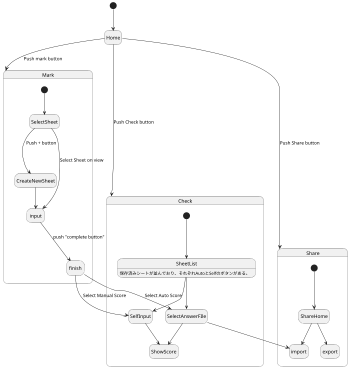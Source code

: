 @startuml
'https://plantuml.com/state-diagram

scale 350 width
hide empty description
[*] --> Home
Home --> Mark : Push mark button
Home --> Share : Push Share button
Home --> Check : Push Check button

state Mark{
[*] --> SelectSheet
SelectSheet -d--> input : Select Sheet on view
SelectSheet --> CreateNewSheet : Push + button
CreateNewSheet -> input



input --> finish : push "complete button"
finish --> Check.SelectAnswerFIle : Select Auto Score
finish --> Check.SelfInput : Select Manual Score
}

state Share{
[*] --> ShareHome
ShareHome --> Share.import
ShareHome --> Share.export
}

state Check{
SheetList:保存済みシートが並んでおり、それぞれAutoとSelfのボタンがある。
[*] --> SheetList
SheetList --> SelectAnswerFIle
SheetList --> SelfInput

SelfInput--> ShowScore
SelectAnswerFIle --> ShowScore
SelectAnswerFIle --> import
}

@enduml